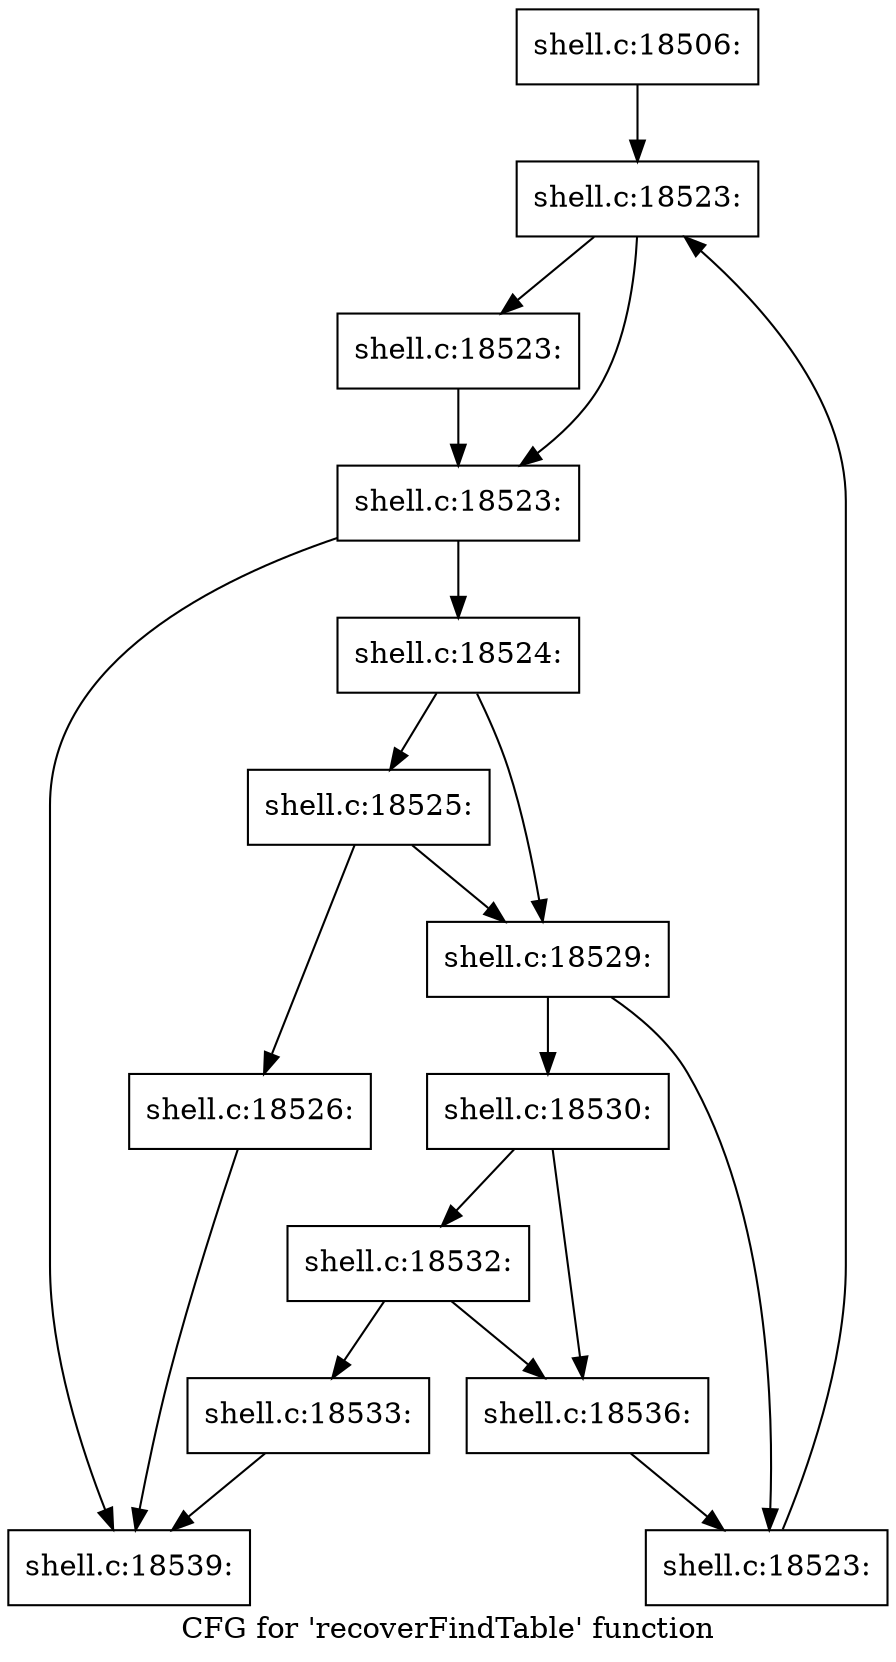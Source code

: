 digraph "CFG for 'recoverFindTable' function" {
	label="CFG for 'recoverFindTable' function";

	Node0x560276913af0 [shape=record,label="{shell.c:18506:}"];
	Node0x560276913af0 -> Node0x560277167c00;
	Node0x560277167c00 [shape=record,label="{shell.c:18523:}"];
	Node0x560277167c00 -> Node0x560277167e60;
	Node0x560277167c00 -> Node0x560277167e10;
	Node0x560277167e60 [shape=record,label="{shell.c:18523:}"];
	Node0x560277167e60 -> Node0x560277167e10;
	Node0x560277167e10 [shape=record,label="{shell.c:18523:}"];
	Node0x560277167e10 -> Node0x5602771685b0;
	Node0x560277167e10 -> Node0x560277167d90;
	Node0x5602771685b0 [shape=record,label="{shell.c:18524:}"];
	Node0x5602771685b0 -> Node0x560277168d60;
	Node0x5602771685b0 -> Node0x560277168d10;
	Node0x560277168d60 [shape=record,label="{shell.c:18525:}"];
	Node0x560277168d60 -> Node0x560277168cc0;
	Node0x560277168d60 -> Node0x560277168d10;
	Node0x560277168cc0 [shape=record,label="{shell.c:18526:}"];
	Node0x560277168cc0 -> Node0x560277167d90;
	Node0x560277168d10 [shape=record,label="{shell.c:18529:}"];
	Node0x560277168d10 -> Node0x5602771696e0;
	Node0x560277168d10 -> Node0x560277169730;
	Node0x5602771696e0 [shape=record,label="{shell.c:18530:}"];
	Node0x5602771696e0 -> Node0x56027716a250;
	Node0x5602771696e0 -> Node0x56027716a200;
	Node0x56027716a250 [shape=record,label="{shell.c:18532:}"];
	Node0x56027716a250 -> Node0x56027716a1b0;
	Node0x56027716a250 -> Node0x56027716a200;
	Node0x56027716a1b0 [shape=record,label="{shell.c:18533:}"];
	Node0x56027716a1b0 -> Node0x560277167d90;
	Node0x56027716a200 [shape=record,label="{shell.c:18536:}"];
	Node0x56027716a200 -> Node0x560277169730;
	Node0x560277169730 [shape=record,label="{shell.c:18523:}"];
	Node0x560277169730 -> Node0x560277167c00;
	Node0x560277167d90 [shape=record,label="{shell.c:18539:}"];
}
